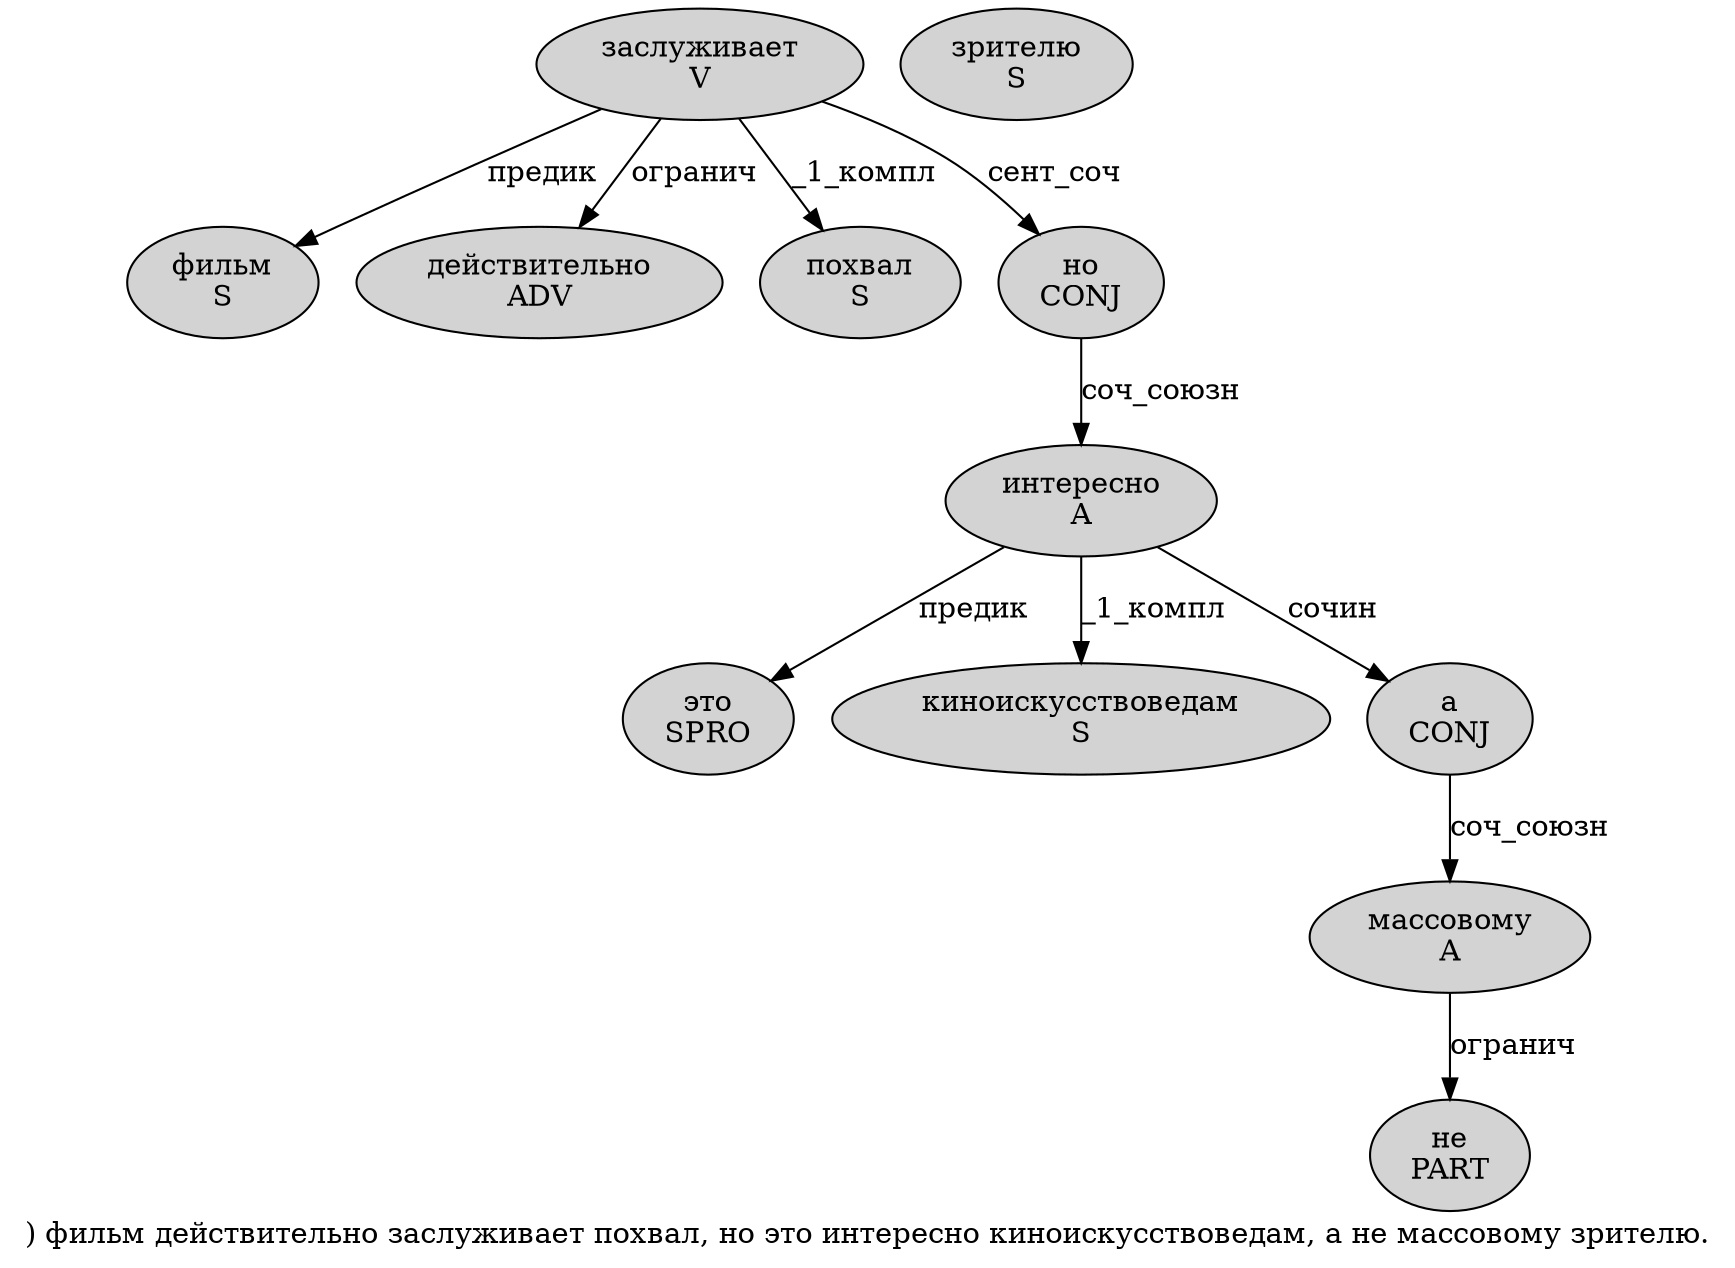 digraph SENTENCE_2556 {
	graph [label=") фильм действительно заслуживает похвал, но это интересно киноискусствоведам, а не массовому зрителю."]
	node [style=filled]
		1 [label="фильм
S" color="" fillcolor=lightgray penwidth=1 shape=ellipse]
		2 [label="действительно
ADV" color="" fillcolor=lightgray penwidth=1 shape=ellipse]
		3 [label="заслуживает
V" color="" fillcolor=lightgray penwidth=1 shape=ellipse]
		4 [label="похвал
S" color="" fillcolor=lightgray penwidth=1 shape=ellipse]
		6 [label="но
CONJ" color="" fillcolor=lightgray penwidth=1 shape=ellipse]
		7 [label="это
SPRO" color="" fillcolor=lightgray penwidth=1 shape=ellipse]
		8 [label="интересно
A" color="" fillcolor=lightgray penwidth=1 shape=ellipse]
		9 [label="киноискусствоведам
S" color="" fillcolor=lightgray penwidth=1 shape=ellipse]
		11 [label="а
CONJ" color="" fillcolor=lightgray penwidth=1 shape=ellipse]
		12 [label="не
PART" color="" fillcolor=lightgray penwidth=1 shape=ellipse]
		13 [label="массовому
A" color="" fillcolor=lightgray penwidth=1 shape=ellipse]
		14 [label="зрителю
S" color="" fillcolor=lightgray penwidth=1 shape=ellipse]
			11 -> 13 [label="соч_союзн"]
			6 -> 8 [label="соч_союзн"]
			3 -> 1 [label="предик"]
			3 -> 2 [label="огранич"]
			3 -> 4 [label="_1_компл"]
			3 -> 6 [label="сент_соч"]
			13 -> 12 [label="огранич"]
			8 -> 7 [label="предик"]
			8 -> 9 [label="_1_компл"]
			8 -> 11 [label="сочин"]
}